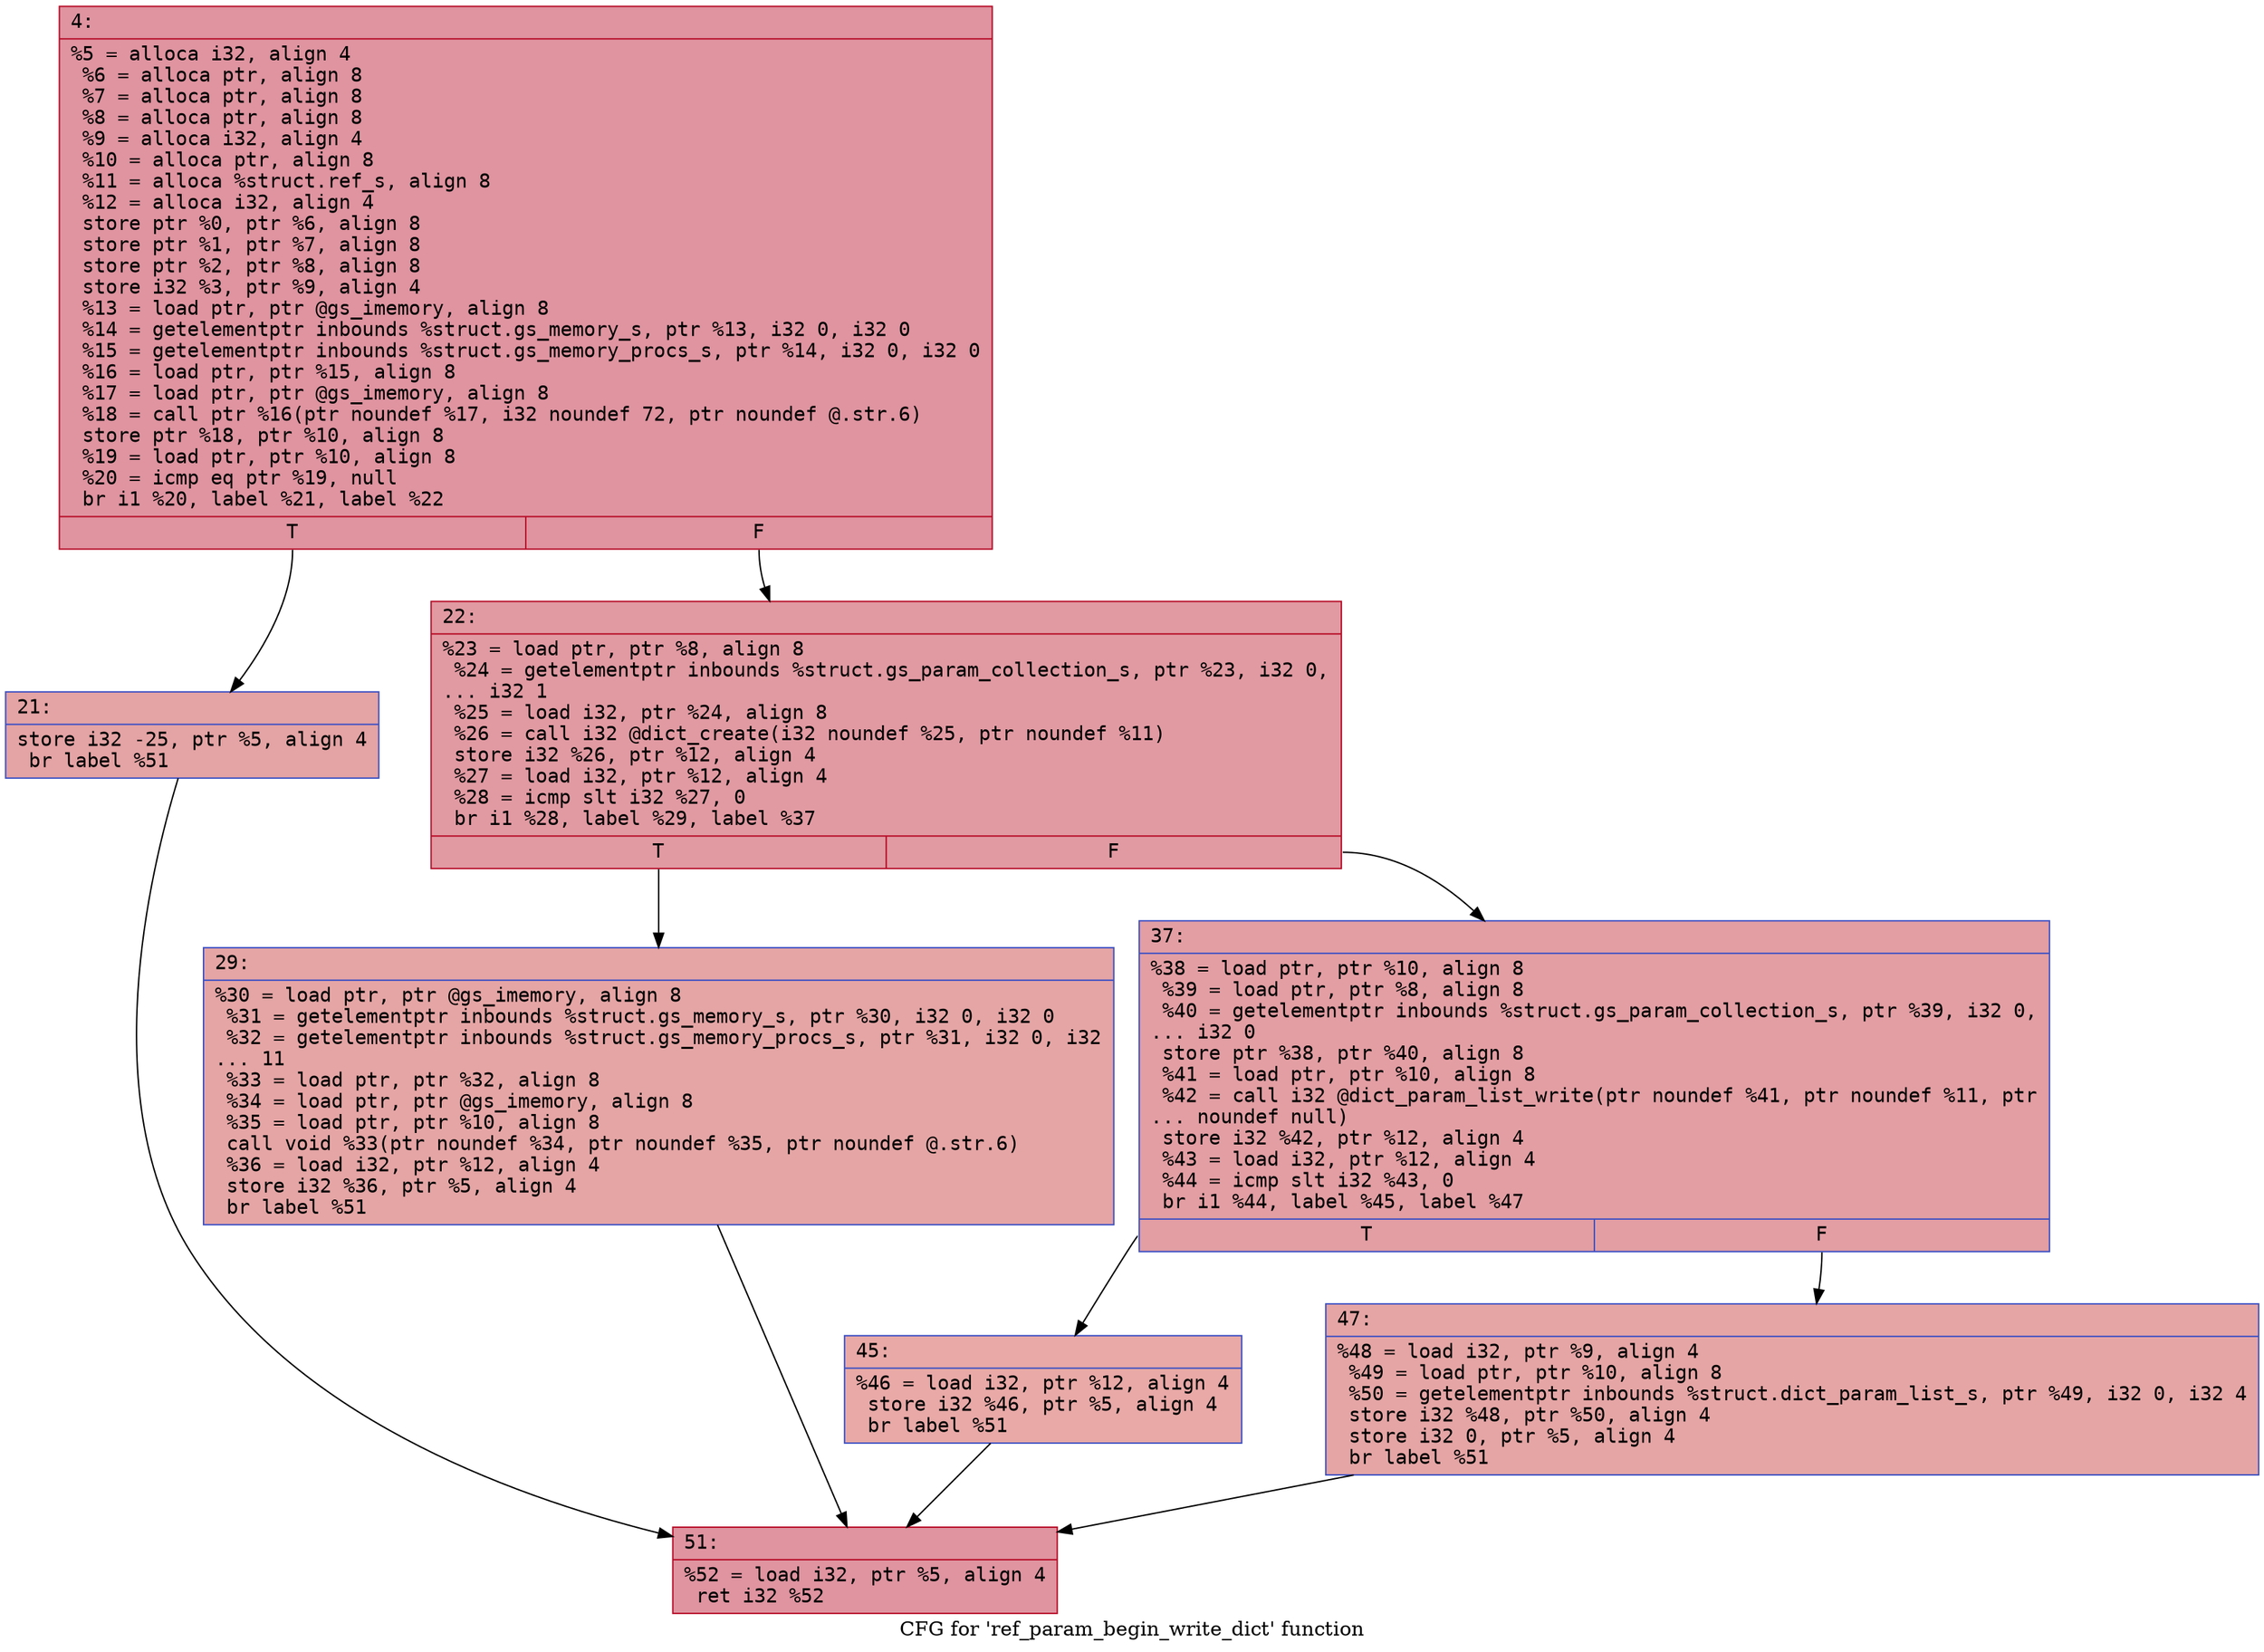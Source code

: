 digraph "CFG for 'ref_param_begin_write_dict' function" {
	label="CFG for 'ref_param_begin_write_dict' function";

	Node0x6000017a8230 [shape=record,color="#b70d28ff", style=filled, fillcolor="#b70d2870" fontname="Courier",label="{4:\l|  %5 = alloca i32, align 4\l  %6 = alloca ptr, align 8\l  %7 = alloca ptr, align 8\l  %8 = alloca ptr, align 8\l  %9 = alloca i32, align 4\l  %10 = alloca ptr, align 8\l  %11 = alloca %struct.ref_s, align 8\l  %12 = alloca i32, align 4\l  store ptr %0, ptr %6, align 8\l  store ptr %1, ptr %7, align 8\l  store ptr %2, ptr %8, align 8\l  store i32 %3, ptr %9, align 4\l  %13 = load ptr, ptr @gs_imemory, align 8\l  %14 = getelementptr inbounds %struct.gs_memory_s, ptr %13, i32 0, i32 0\l  %15 = getelementptr inbounds %struct.gs_memory_procs_s, ptr %14, i32 0, i32 0\l  %16 = load ptr, ptr %15, align 8\l  %17 = load ptr, ptr @gs_imemory, align 8\l  %18 = call ptr %16(ptr noundef %17, i32 noundef 72, ptr noundef @.str.6)\l  store ptr %18, ptr %10, align 8\l  %19 = load ptr, ptr %10, align 8\l  %20 = icmp eq ptr %19, null\l  br i1 %20, label %21, label %22\l|{<s0>T|<s1>F}}"];
	Node0x6000017a8230:s0 -> Node0x6000017a88c0[tooltip="4 -> 21\nProbability 37.50%" ];
	Node0x6000017a8230:s1 -> Node0x6000017a8910[tooltip="4 -> 22\nProbability 62.50%" ];
	Node0x6000017a88c0 [shape=record,color="#3d50c3ff", style=filled, fillcolor="#c32e3170" fontname="Courier",label="{21:\l|  store i32 -25, ptr %5, align 4\l  br label %51\l}"];
	Node0x6000017a88c0 -> Node0x6000017a8aa0[tooltip="21 -> 51\nProbability 100.00%" ];
	Node0x6000017a8910 [shape=record,color="#b70d28ff", style=filled, fillcolor="#bb1b2c70" fontname="Courier",label="{22:\l|  %23 = load ptr, ptr %8, align 8\l  %24 = getelementptr inbounds %struct.gs_param_collection_s, ptr %23, i32 0,\l... i32 1\l  %25 = load i32, ptr %24, align 8\l  %26 = call i32 @dict_create(i32 noundef %25, ptr noundef %11)\l  store i32 %26, ptr %12, align 4\l  %27 = load i32, ptr %12, align 4\l  %28 = icmp slt i32 %27, 0\l  br i1 %28, label %29, label %37\l|{<s0>T|<s1>F}}"];
	Node0x6000017a8910:s0 -> Node0x6000017a8960[tooltip="22 -> 29\nProbability 37.50%" ];
	Node0x6000017a8910:s1 -> Node0x6000017a89b0[tooltip="22 -> 37\nProbability 62.50%" ];
	Node0x6000017a8960 [shape=record,color="#3d50c3ff", style=filled, fillcolor="#c5333470" fontname="Courier",label="{29:\l|  %30 = load ptr, ptr @gs_imemory, align 8\l  %31 = getelementptr inbounds %struct.gs_memory_s, ptr %30, i32 0, i32 0\l  %32 = getelementptr inbounds %struct.gs_memory_procs_s, ptr %31, i32 0, i32\l... 11\l  %33 = load ptr, ptr %32, align 8\l  %34 = load ptr, ptr @gs_imemory, align 8\l  %35 = load ptr, ptr %10, align 8\l  call void %33(ptr noundef %34, ptr noundef %35, ptr noundef @.str.6)\l  %36 = load i32, ptr %12, align 4\l  store i32 %36, ptr %5, align 4\l  br label %51\l}"];
	Node0x6000017a8960 -> Node0x6000017a8aa0[tooltip="29 -> 51\nProbability 100.00%" ];
	Node0x6000017a89b0 [shape=record,color="#3d50c3ff", style=filled, fillcolor="#be242e70" fontname="Courier",label="{37:\l|  %38 = load ptr, ptr %10, align 8\l  %39 = load ptr, ptr %8, align 8\l  %40 = getelementptr inbounds %struct.gs_param_collection_s, ptr %39, i32 0,\l... i32 0\l  store ptr %38, ptr %40, align 8\l  %41 = load ptr, ptr %10, align 8\l  %42 = call i32 @dict_param_list_write(ptr noundef %41, ptr noundef %11, ptr\l... noundef null)\l  store i32 %42, ptr %12, align 4\l  %43 = load i32, ptr %12, align 4\l  %44 = icmp slt i32 %43, 0\l  br i1 %44, label %45, label %47\l|{<s0>T|<s1>F}}"];
	Node0x6000017a89b0:s0 -> Node0x6000017a8a00[tooltip="37 -> 45\nProbability 37.50%" ];
	Node0x6000017a89b0:s1 -> Node0x6000017a8a50[tooltip="37 -> 47\nProbability 62.50%" ];
	Node0x6000017a8a00 [shape=record,color="#3d50c3ff", style=filled, fillcolor="#ca3b3770" fontname="Courier",label="{45:\l|  %46 = load i32, ptr %12, align 4\l  store i32 %46, ptr %5, align 4\l  br label %51\l}"];
	Node0x6000017a8a00 -> Node0x6000017a8aa0[tooltip="45 -> 51\nProbability 100.00%" ];
	Node0x6000017a8a50 [shape=record,color="#3d50c3ff", style=filled, fillcolor="#c5333470" fontname="Courier",label="{47:\l|  %48 = load i32, ptr %9, align 4\l  %49 = load ptr, ptr %10, align 8\l  %50 = getelementptr inbounds %struct.dict_param_list_s, ptr %49, i32 0, i32 4\l  store i32 %48, ptr %50, align 4\l  store i32 0, ptr %5, align 4\l  br label %51\l}"];
	Node0x6000017a8a50 -> Node0x6000017a8aa0[tooltip="47 -> 51\nProbability 100.00%" ];
	Node0x6000017a8aa0 [shape=record,color="#b70d28ff", style=filled, fillcolor="#b70d2870" fontname="Courier",label="{51:\l|  %52 = load i32, ptr %5, align 4\l  ret i32 %52\l}"];
}
